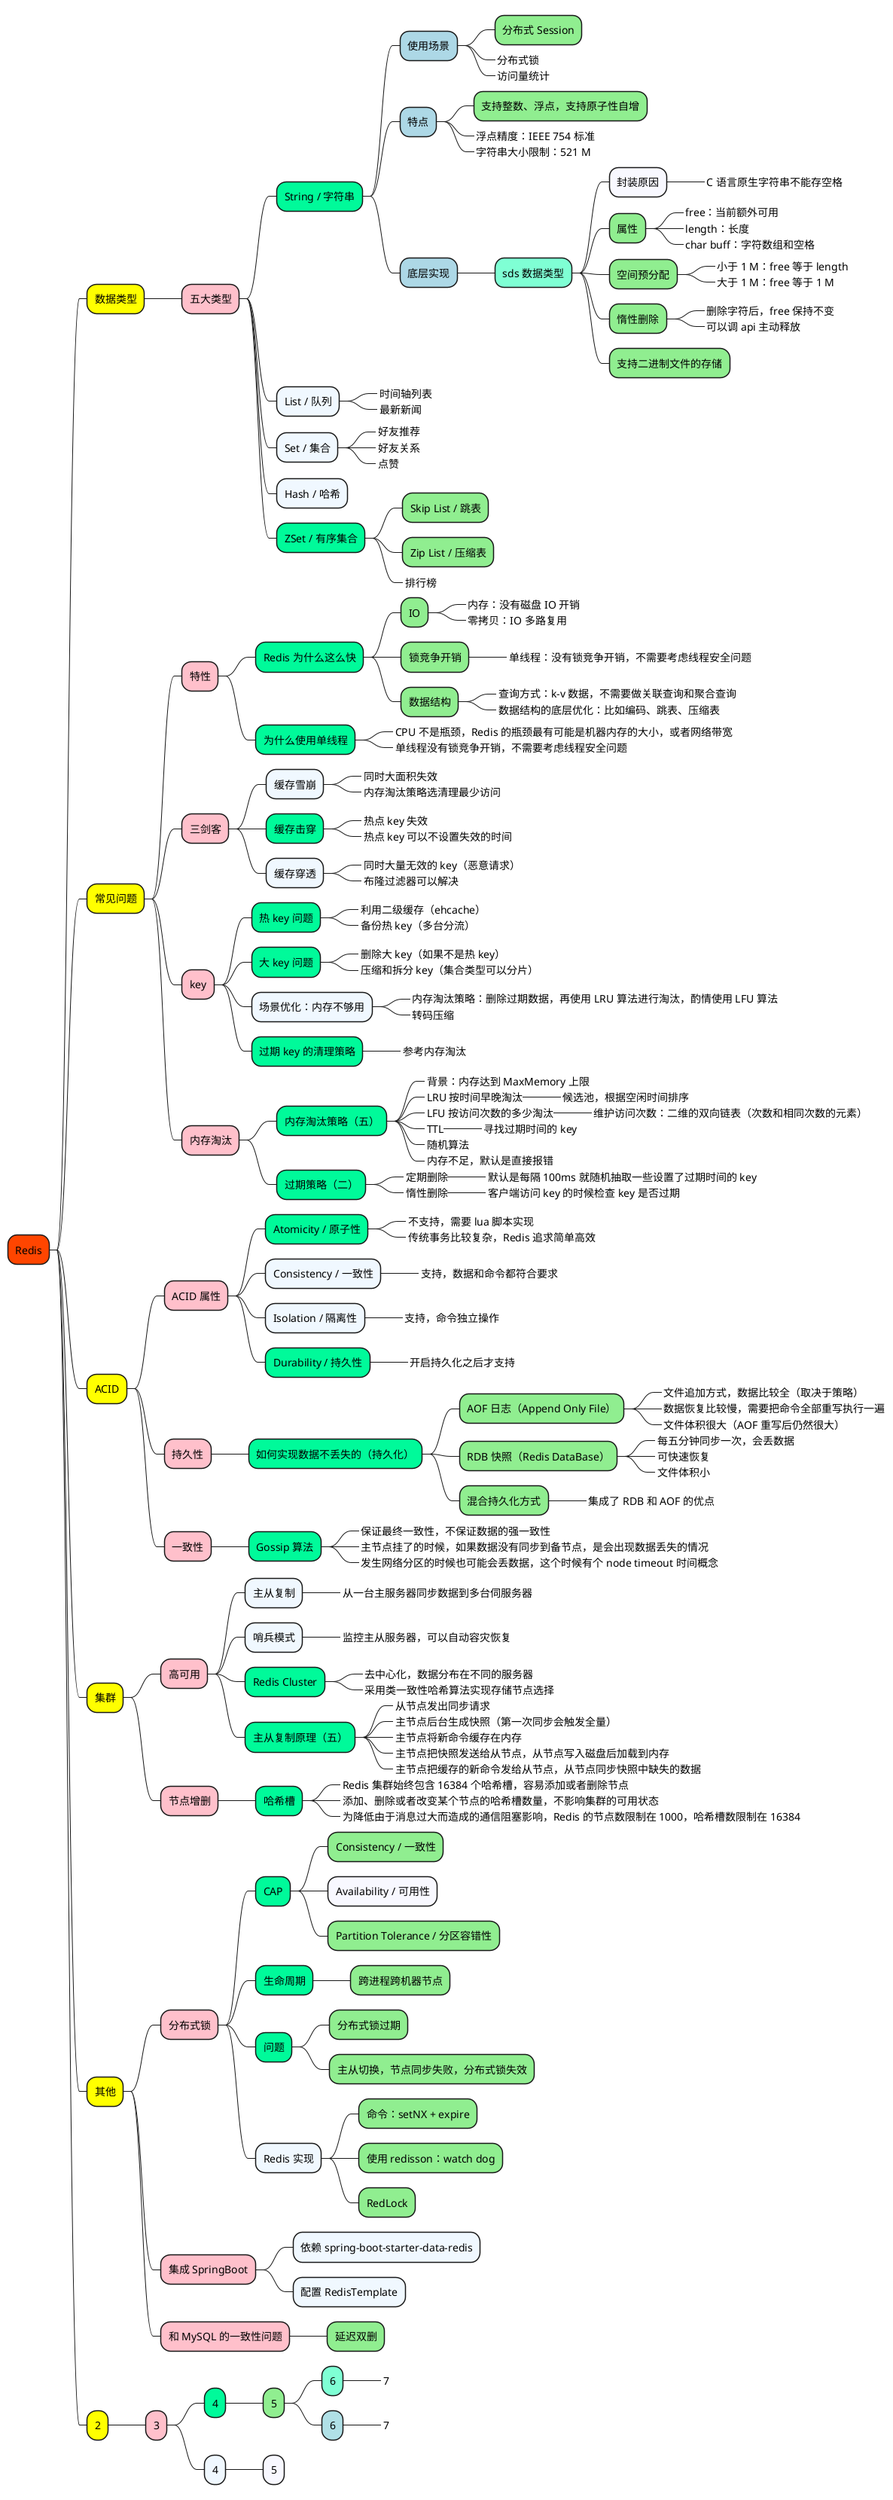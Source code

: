 @startmindmap

+[#OrangeRed] Redis

++[#yellow] 数据类型

+++[#Pink] 五大类型

++++[#MediumSpringGreen] String / 字符串
+++++[#LightBlue] 使用场景
++++++[#LightGreen] 分布式 Session
++++++[#GhostWhite]_ 分布式锁
++++++[#GhostWhite]_ 访问量统计

+++++[#LightBlue] 特点
++++++[#LightGreen] 支持整数、浮点，支持原子性自增
++++++[#LightGreen]_ 浮点精度：IEEE 754 标准
++++++[#LightGreen]_ 字符串大小限制：521 M

+++++[#LightBlue] 底层实现
++++++[#Aquamarine] sds 数据类型
+++++++[#GhostWhite] 封装原因
++++++++[#LightGreen]_ C 语言原生字符串不能存空格
+++++++[#LightGreen] 属性
++++++++[#LightGreen]_ free：当前额外可用
++++++++[#LightGreen]_ length：长度
++++++++[#LightGreen]_ char buff：字符数组和空格
+++++++[#LightGreen] 空间预分配
++++++++[#LightGreen]_ 小于 1 M：free 等于 length
++++++++[#LightGreen]_ 大于 1 M：free 等于 1 M
+++++++[#LightGreen] 惰性删除
++++++++[#LightGreen]_ 删除字符后，free 保持不变
++++++++[#LightGreen]_ 可以调 api 主动释放
+++++++[#LightGreen] 支持二进制文件的存储

++++[#AliceBlue] List / 队列
+++++[#GhostWhite]_ 时间轴列表
+++++[#GhostWhite]_ 最新新闻

++++[#AliceBlue] Set / 集合
+++++[#GhostWhite]_ 好友推荐
+++++[#GhostWhite]_ 好友关系
+++++[#GhostWhite]_ 点赞

++++[#AliceBlue] Hash / 哈希

++++[#MediumSpringGreen] ZSet / 有序集合
+++++[#LightGreen] Skip List / 跳表
+++++[#LightGreen] Zip List / 压缩表
+++++[#GhostWhite]_ 排行榜


++[#yellow] 常见问题

+++[#Pink] 特性

++++[#MediumSpringGreen] Redis 为什么这么快
+++++[#LightGreen] IO
++++++[#Aquamarine]_ 内存：没有磁盘 IO 开销
++++++[#Aquamarine]_ 零拷贝：IO 多路复用
+++++[#LightGreen] 锁竞争开销
++++++[#Aquamarine]_ 单线程：没有锁竞争开销，不需要考虑线程安全问题
+++++[#LightGreen] 数据结构
++++++[#Aquamarine]_ 查询方式：k-v 数据，不需要做关联查询和聚合查询
++++++[#Aquamarine]_ 数据结构的底层优化：比如编码、跳表、压缩表

++++[#MediumSpringGreen] 为什么使用单线程
+++++[#AliceBlue]_ CPU 不是瓶颈，Redis 的瓶颈最有可能是机器内存的大小，或者网络带宽
+++++[#AliceBlue]_ 单线程没有锁竞争开销，不需要考虑线程安全问题


+++[#Pink] 三剑客

++++[#AliceBlue] 缓存雪崩
+++++[#AliceBlue]_ 同时大面积失效
+++++[#AliceBlue]_ 内存淘汰策略选清理最少访问

++++[#MediumSpringGreen] 缓存击穿
+++++[#MediumSpringGreen]_ 热点 key 失效
+++++[#MediumSpringGreen]_ 热点 key 可以不设置失效的时间

++++[#AliceBlue] 缓存穿透
+++++[#AliceBlue]_ 同时大量无效的 key（恶意请求）
+++++[#AliceBlue]_ 布隆过滤器可以解决


+++[#Pink] key

++++[#MediumSpringGreen] 热 key 问题
+++++[#MediumSpringGreen]_ 利用二级缓存（ehcache）
+++++[#MediumSpringGreen]_ 备份热 key（多台分流）

++++[#MediumSpringGreen] 大 key 问题
+++++[#MediumSpringGreen]_ 删除大 key（如果不是热 key）
+++++[#MediumSpringGreen]_ 压缩和拆分 key（集合类型可以分片）

++++[#AliceBlue] 场景优化：内存不够用
+++++[#MediumSpringGreen]_ 内存淘汰策略：删除过期数据，再使用 LRU 算法进行淘汰，酌情使用 LFU 算法
+++++[#MediumSpringGreen]_ 转码压缩

++++[#MediumSpringGreen] 过期 key 的清理策略
+++++[#MediumSpringGreen]_ 参考内存淘汰


+++[#Pink] 内存淘汰

++++[#MediumSpringGreen] 内存淘汰策略（五）
+++++[#MediumSpringGreen]_ 背景：内存达到 MaxMemory 上限
+++++[#MediumSpringGreen]_ LRU 按时间早晚淘汰
++++++[#LightGreen]_ 候选池，根据空闲时间排序
+++++[#MediumSpringGreen]_ LFU 按访问次数的多少淘汰
++++++[#LightGreen]_ 维护访问次数：二维的双向链表（次数和相同次数的元素）
+++++[#MediumSpringGreen]_ TTL
++++++[#LightGreen]_ 寻找过期时间的 key
+++++[#MediumSpringGreen]_ 随机算法
+++++[#MediumSpringGreen]_ 内存不足，默认是直接报错

++++[#MediumSpringGreen] 过期策略（二）
+++++[#MediumSpringGreen]_ 定期删除
++++++[#LightGreen]_ 默认是每隔 100ms 就随机抽取一些设置了过期时间的 key
+++++[#MediumSpringGreen]_ 惰性删除
++++++[#LightGreen]_ 客户端访问 key 的时候检查 key 是否过期


++[#yellow] ACID

+++[#Pink] ACID 属性
++++[#MediumSpringGreen] Atomicity / 原子性
+++++[#AliceBlue]_ 不支持，需要 lua 脚本实现
+++++[#AliceBlue]_ 传统事务比较复杂，Redis 追求简单高效
++++[#AliceBlue] Consistency / 一致性
+++++[#AliceBlue]_ 支持，数据和命令都符合要求
++++[#AliceBlue] Isolation / 隔离性
+++++[#AliceBlue]_ 支持，命令独立操作
++++[#MediumSpringGreen] Durability / 持久性
+++++[#AliceBlue]_ 开启持久化之后才支持

+++[#Pink] 持久性
++++[#MediumSpringGreen] 如何实现数据不丢失的（持久化）

+++++[#LightGreen] AOF 日志（Append Only File）
++++++[#AliceBlue]_ 文件追加方式，数据比较全（取决于策略）
++++++[#AliceBlue]_ 数据恢复比较慢，需要把命令全部重写执行一遍
++++++[#AliceBlue]_ 文件体积很大（AOF 重写后仍然很大）

+++++[#LightGreen] RDB 快照（Redis DataBase）
++++++[#AliceBlue]_ 每五分钟同步一次，会丢数据
++++++[#AliceBlue]_ 可快速恢复
++++++[#AliceBlue]_ 文件体积小
+++++[#LightGreen] 混合持久化方式

++++++[#AliceBlue]_ 集成了 RDB 和 AOF 的优点


+++[#Pink] 一致性
++++[#MediumSpringGreen] Gossip 算法
+++++[#LightGreen]_ 保证最终一致性，不保证数据的强一致性
+++++[#LightGreen]_ 主节点挂了的时候，如果数据没有同步到备节点，是会出现数据丢失的情况
+++++[#LightGreen]_ 发生网络分区的时候也可能会丢数据，这个时候有个 node timeout 时间概念


++[#yellow] 集群

+++[#Pink] 高可用
++++[#AliceBlue] 主从复制
+++++[#AliceBlue]_ 从一台主服务器同步数据到多台伺服务器
++++[#AliceBlue] 哨兵模式
+++++[#AliceBlue]_ 监控主从服务器，可以自动容灾恢复
++++[#MediumSpringGreen] Redis Cluster
+++++[#AliceBlue]_ 去中心化，数据分布在不同的服务器
+++++[#AliceBlue]_ 采用类一致性哈希算法实现存储节点选择

++++[#MediumSpringGreen] 主从复制原理（五）
+++++[#LightGreen]_ 从节点发出同步请求
+++++[#LightGreen]_ 主节点后台生成快照（第一次同步会触发全量）
+++++[#LightGreen]_ 主节点将新命令缓存在内存
+++++[#LightGreen]_ 主节点把快照发送给从节点，从节点写入磁盘后加载到内存
+++++[#LightGreen]_ 主节点把缓存的新命令发给从节点，从节点同步快照中缺失的数据

+++[#Pink] 节点增删

++++[#MediumSpringGreen] 哈希槽
+++++[#LightGreen]_ Redis 集群始终包含 16384 个哈希槽，容易添加或者删除节点
+++++[#LightGreen]_ 添加、删除或者改变某个节点的哈希槽数量，不影响集群的可用状态
+++++[#LightGreen]_ 为降低由于消息过大而造成的通信阻塞影响，Redis 的节点数限制在 1000，哈希槽数限制在 16384


++[#yellow] 其他

+++[#Pink] 分布式锁

++++[#MediumSpringGreen] CAP
+++++[#LightGreen] Consistency / 一致性
+++++[#GhostWhite] Availability / 可用性
+++++[#LightGreen] Partition Tolerance / 分区容错性

++++[#MediumSpringGreen] 生命周期
+++++[#LightGreen] 跨进程跨机器节点

++++[#MediumSpringGreen] 问题
+++++[#LightGreen] 分布式锁过期
+++++[#LightGreen] 主从切换，节点同步失败，分布式锁失效

++++[#AliceBlue] Redis 实现
+++++[#LightGreen] 命令：setNX + expire
+++++[#LightGreen] 使用 redisson：watch dog
+++++[#LightGreen] RedLock


+++[#Pink] 集成 SpringBoot
++++[#AliceBlue] 依赖 spring-boot-starter-data-redis
++++[#AliceBlue] 配置 RedisTemplate

+++[#Pink] 和 MySQL 的一致性问题
++++[#LightGreen] 延迟双删


++[#yellow] 2

+++[#Pink] 3

++++[#MediumSpringGreen] 4
+++++[#LightGreen] 5
++++++[#Aquamarine] 6
+++++++[#Aquamarine]_ 7
++++++[#PowderBlue] 6
+++++++[#PowderBlue]_ 7
++++[#AliceBlue] 4
+++++[#GhostWhite] 5


'https://www.cnblogs.com/qdhxhz/p/15684650.html


@endmindmap